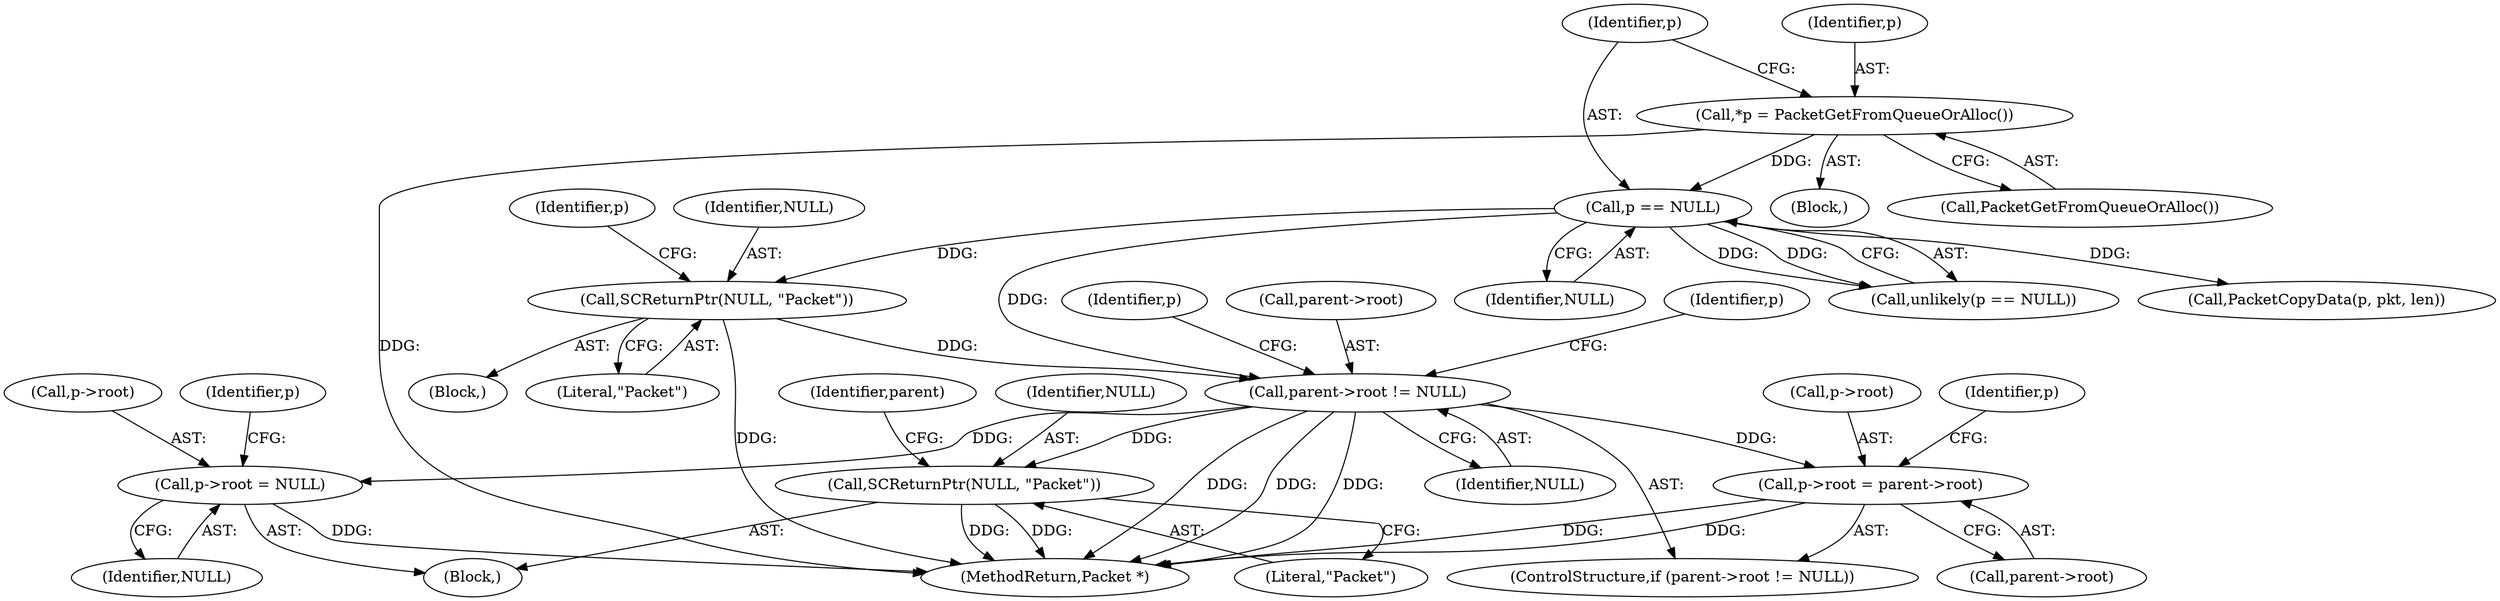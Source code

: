digraph "0_suricata_11f3659f64a4e42e90cb3c09fcef66894205aefe_2@pointer" {
"1000180" [label="(Call,parent->root != NULL)"];
"1000129" [label="(Call,SCReturnPtr(NULL, \"Packet\"))"];
"1000125" [label="(Call,p == NULL)"];
"1000120" [label="(Call,*p = PacketGetFromQueueOrAlloc())"];
"1000185" [label="(Call,p->root = parent->root)"];
"1000218" [label="(Call,p->root = NULL)"];
"1000228" [label="(Call,SCReturnPtr(NULL, \"Packet\"))"];
"1000133" [label="(Identifier,p)"];
"1000125" [label="(Call,p == NULL)"];
"1000218" [label="(Call,p->root = NULL)"];
"1000129" [label="(Call,SCReturnPtr(NULL, \"Packet\"))"];
"1000116" [label="(Block,)"];
"1000181" [label="(Call,parent->root)"];
"1000128" [label="(Block,)"];
"1000228" [label="(Call,SCReturnPtr(NULL, \"Packet\"))"];
"1000187" [label="(Identifier,p)"];
"1000189" [label="(Call,parent->root)"];
"1000179" [label="(ControlStructure,if (parent->root != NULL))"];
"1000130" [label="(Identifier,NULL)"];
"1000127" [label="(Identifier,NULL)"];
"1000240" [label="(MethodReturn,Packet *)"];
"1000121" [label="(Identifier,p)"];
"1000217" [label="(Block,)"];
"1000122" [label="(Call,PacketGetFromQueueOrAlloc())"];
"1000230" [label="(Literal,\"Packet\")"];
"1000224" [label="(Identifier,p)"];
"1000132" [label="(Call,PacketCopyData(p, pkt, len))"];
"1000124" [label="(Call,unlikely(p == NULL))"];
"1000186" [label="(Call,p->root)"];
"1000185" [label="(Call,p->root = parent->root)"];
"1000199" [label="(Identifier,p)"];
"1000222" [label="(Identifier,NULL)"];
"1000131" [label="(Literal,\"Packet\")"];
"1000219" [label="(Call,p->root)"];
"1000229" [label="(Identifier,NULL)"];
"1000195" [label="(Identifier,p)"];
"1000120" [label="(Call,*p = PacketGetFromQueueOrAlloc())"];
"1000180" [label="(Call,parent->root != NULL)"];
"1000232" [label="(Identifier,parent)"];
"1000126" [label="(Identifier,p)"];
"1000184" [label="(Identifier,NULL)"];
"1000180" -> "1000179"  [label="AST: "];
"1000180" -> "1000184"  [label="CFG: "];
"1000181" -> "1000180"  [label="AST: "];
"1000184" -> "1000180"  [label="AST: "];
"1000187" -> "1000180"  [label="CFG: "];
"1000195" -> "1000180"  [label="CFG: "];
"1000180" -> "1000240"  [label="DDG: "];
"1000180" -> "1000240"  [label="DDG: "];
"1000180" -> "1000240"  [label="DDG: "];
"1000129" -> "1000180"  [label="DDG: "];
"1000125" -> "1000180"  [label="DDG: "];
"1000180" -> "1000185"  [label="DDG: "];
"1000180" -> "1000218"  [label="DDG: "];
"1000180" -> "1000228"  [label="DDG: "];
"1000129" -> "1000128"  [label="AST: "];
"1000129" -> "1000131"  [label="CFG: "];
"1000130" -> "1000129"  [label="AST: "];
"1000131" -> "1000129"  [label="AST: "];
"1000133" -> "1000129"  [label="CFG: "];
"1000129" -> "1000240"  [label="DDG: "];
"1000125" -> "1000129"  [label="DDG: "];
"1000125" -> "1000124"  [label="AST: "];
"1000125" -> "1000127"  [label="CFG: "];
"1000126" -> "1000125"  [label="AST: "];
"1000127" -> "1000125"  [label="AST: "];
"1000124" -> "1000125"  [label="CFG: "];
"1000125" -> "1000124"  [label="DDG: "];
"1000125" -> "1000124"  [label="DDG: "];
"1000120" -> "1000125"  [label="DDG: "];
"1000125" -> "1000132"  [label="DDG: "];
"1000120" -> "1000116"  [label="AST: "];
"1000120" -> "1000122"  [label="CFG: "];
"1000121" -> "1000120"  [label="AST: "];
"1000122" -> "1000120"  [label="AST: "];
"1000126" -> "1000120"  [label="CFG: "];
"1000120" -> "1000240"  [label="DDG: "];
"1000185" -> "1000179"  [label="AST: "];
"1000185" -> "1000189"  [label="CFG: "];
"1000186" -> "1000185"  [label="AST: "];
"1000189" -> "1000185"  [label="AST: "];
"1000199" -> "1000185"  [label="CFG: "];
"1000185" -> "1000240"  [label="DDG: "];
"1000185" -> "1000240"  [label="DDG: "];
"1000218" -> "1000217"  [label="AST: "];
"1000218" -> "1000222"  [label="CFG: "];
"1000219" -> "1000218"  [label="AST: "];
"1000222" -> "1000218"  [label="AST: "];
"1000224" -> "1000218"  [label="CFG: "];
"1000218" -> "1000240"  [label="DDG: "];
"1000228" -> "1000217"  [label="AST: "];
"1000228" -> "1000230"  [label="CFG: "];
"1000229" -> "1000228"  [label="AST: "];
"1000230" -> "1000228"  [label="AST: "];
"1000232" -> "1000228"  [label="CFG: "];
"1000228" -> "1000240"  [label="DDG: "];
"1000228" -> "1000240"  [label="DDG: "];
}
